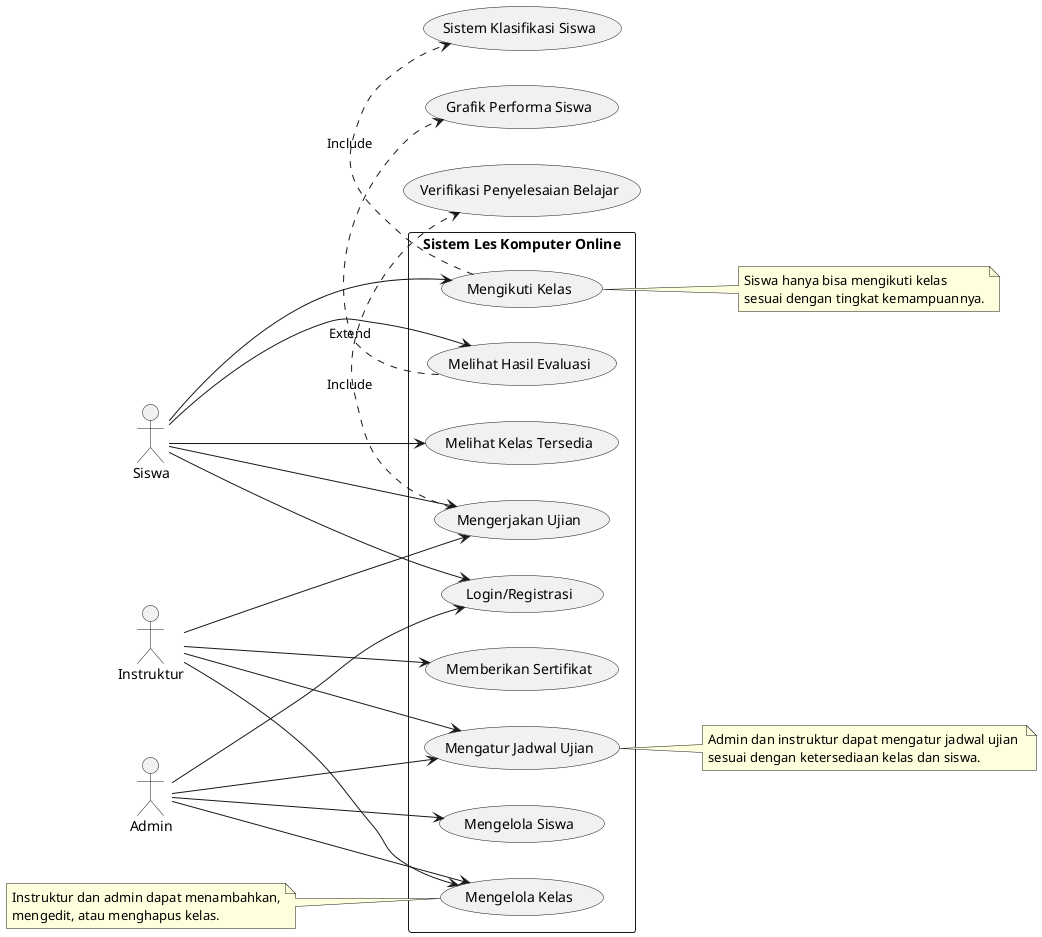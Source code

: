 @startuml
left to right direction
actor Siswa as S
actor Instruktur as I
actor Admin as A

rectangle "Sistem Les Komputer Online" {
  (Login/Registrasi) as UC1
  (Melihat Kelas Tersedia) as UC2
  (Mengikuti Kelas) as UC3
  (Mengerjakan Ujian) as UC4
  (Melihat Hasil Evaluasi) as UC5
  (Memberikan Sertifikat) as UC6
  (Mengelola Kelas) as UC7
  (Mengelola Siswa) as UC8
  (Mengatur Jadwal Ujian) as UC9
}

S --> UC1
S --> UC2
S --> UC3
S --> UC4
S --> UC5

I --> UC4
I --> UC6
I --> UC7
I --> UC9

A --> UC7
A --> UC8
A --> UC9
A --> UC1

UC3 .> (Sistem Klasifikasi Siswa) : Include
UC4 .> (Verifikasi Penyelesaian Belajar) : Include
UC5 .> (Grafik Performa Siswa) : Extend

note right of UC3
  Siswa hanya bisa mengikuti kelas
  sesuai dengan tingkat kemampuannya.
end note

note left of UC7
  Instruktur dan admin dapat menambahkan,
  mengedit, atau menghapus kelas.
end note

note right of UC9
  Admin dan instruktur dapat mengatur jadwal ujian 
  sesuai dengan ketersediaan kelas dan siswa.
end note

@enduml